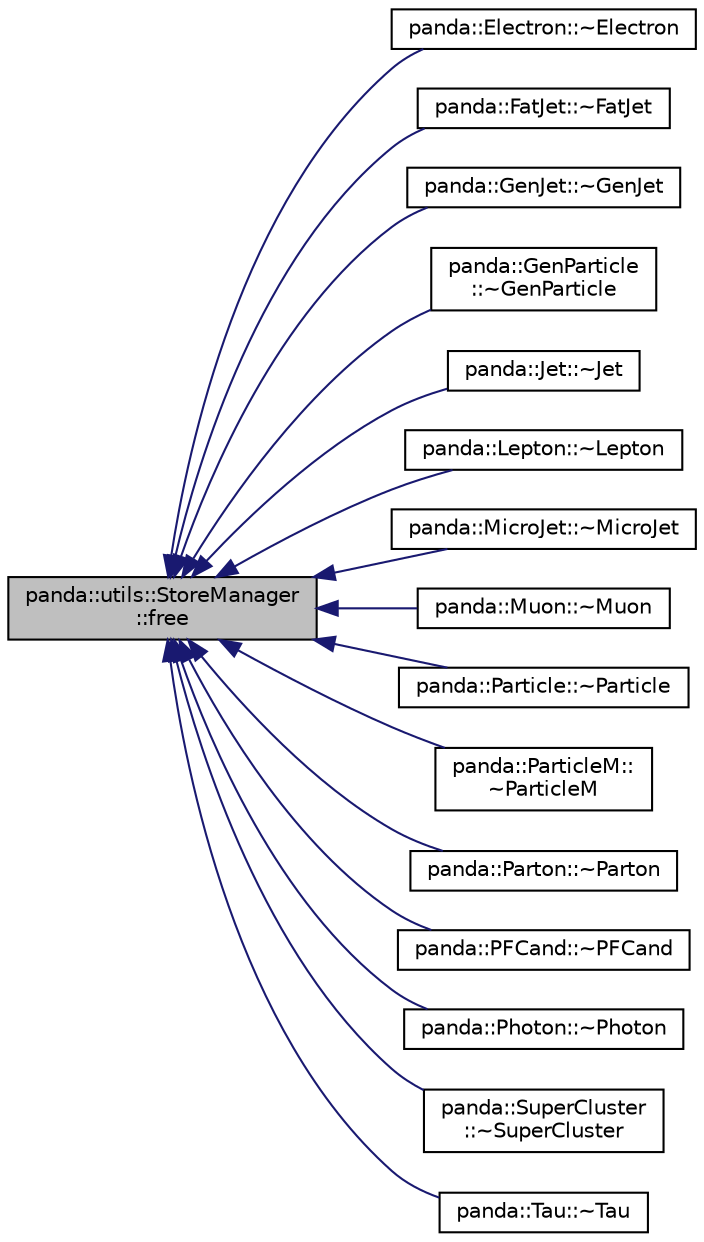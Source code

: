 digraph "panda::utils::StoreManager::free"
{
 // INTERACTIVE_SVG=YES
  edge [fontname="Helvetica",fontsize="10",labelfontname="Helvetica",labelfontsize="10"];
  node [fontname="Helvetica",fontsize="10",shape=record];
  rankdir="LR";
  Node1 [label="panda::utils::StoreManager\l::free",height=0.2,width=0.4,color="black", fillcolor="grey75", style="filled" fontcolor="black"];
  Node1 -> Node2 [dir="back",color="midnightblue",fontsize="10",style="solid"];
  Node2 [label="panda::Electron::~Electron",height=0.2,width=0.4,color="black", fillcolor="white", style="filled",URL="$classpanda_1_1Electron.html#a279592af2591ccab5cf7e6d4527dcb56"];
  Node1 -> Node3 [dir="back",color="midnightblue",fontsize="10",style="solid"];
  Node3 [label="panda::FatJet::~FatJet",height=0.2,width=0.4,color="black", fillcolor="white", style="filled",URL="$classpanda_1_1FatJet.html#a268ffcd09f28943adc44a71ee61a7066"];
  Node1 -> Node4 [dir="back",color="midnightblue",fontsize="10",style="solid"];
  Node4 [label="panda::GenJet::~GenJet",height=0.2,width=0.4,color="black", fillcolor="white", style="filled",URL="$classpanda_1_1GenJet.html#ab92fb5378518bad26b16e55697e099c5"];
  Node1 -> Node5 [dir="back",color="midnightblue",fontsize="10",style="solid"];
  Node5 [label="panda::GenParticle\l::~GenParticle",height=0.2,width=0.4,color="black", fillcolor="white", style="filled",URL="$classpanda_1_1GenParticle.html#a777f200cb71277187c952281a4994e76"];
  Node1 -> Node6 [dir="back",color="midnightblue",fontsize="10",style="solid"];
  Node6 [label="panda::Jet::~Jet",height=0.2,width=0.4,color="black", fillcolor="white", style="filled",URL="$classpanda_1_1Jet.html#a00a058429c04ae0709f4383cec5b0410"];
  Node1 -> Node7 [dir="back",color="midnightblue",fontsize="10",style="solid"];
  Node7 [label="panda::Lepton::~Lepton",height=0.2,width=0.4,color="black", fillcolor="white", style="filled",URL="$classpanda_1_1Lepton.html#a3b515cdfe0428633542031f54929f1ff"];
  Node1 -> Node8 [dir="back",color="midnightblue",fontsize="10",style="solid"];
  Node8 [label="panda::MicroJet::~MicroJet",height=0.2,width=0.4,color="black", fillcolor="white", style="filled",URL="$classpanda_1_1MicroJet.html#abe6a12070108df200cb5f8011fc8bbca"];
  Node1 -> Node9 [dir="back",color="midnightblue",fontsize="10",style="solid"];
  Node9 [label="panda::Muon::~Muon",height=0.2,width=0.4,color="black", fillcolor="white", style="filled",URL="$classpanda_1_1Muon.html#a018a7d87e4d8b9226182c8e668fa081f"];
  Node1 -> Node10 [dir="back",color="midnightblue",fontsize="10",style="solid"];
  Node10 [label="panda::Particle::~Particle",height=0.2,width=0.4,color="black", fillcolor="white", style="filled",URL="$classpanda_1_1Particle.html#a83e4d1aa75d0c1a125d0b6669bd28db5"];
  Node1 -> Node11 [dir="back",color="midnightblue",fontsize="10",style="solid"];
  Node11 [label="panda::ParticleM::\l~ParticleM",height=0.2,width=0.4,color="black", fillcolor="white", style="filled",URL="$classpanda_1_1ParticleM.html#a887046812b7972d5c76d0440d04a6f0a"];
  Node1 -> Node12 [dir="back",color="midnightblue",fontsize="10",style="solid"];
  Node12 [label="panda::Parton::~Parton",height=0.2,width=0.4,color="black", fillcolor="white", style="filled",URL="$classpanda_1_1Parton.html#a5cb68db7a6813b2403a918d303c04e53"];
  Node1 -> Node13 [dir="back",color="midnightblue",fontsize="10",style="solid"];
  Node13 [label="panda::PFCand::~PFCand",height=0.2,width=0.4,color="black", fillcolor="white", style="filled",URL="$classpanda_1_1PFCand.html#a3e01d8aefa63f555e73e160d9e585984"];
  Node1 -> Node14 [dir="back",color="midnightblue",fontsize="10",style="solid"];
  Node14 [label="panda::Photon::~Photon",height=0.2,width=0.4,color="black", fillcolor="white", style="filled",URL="$classpanda_1_1Photon.html#abe98765774ca8c543ed105e5e2592a31"];
  Node1 -> Node15 [dir="back",color="midnightblue",fontsize="10",style="solid"];
  Node15 [label="panda::SuperCluster\l::~SuperCluster",height=0.2,width=0.4,color="black", fillcolor="white", style="filled",URL="$classpanda_1_1SuperCluster.html#a5d68a5bc03396312aa59fb40ecaa7ddf"];
  Node1 -> Node16 [dir="back",color="midnightblue",fontsize="10",style="solid"];
  Node16 [label="panda::Tau::~Tau",height=0.2,width=0.4,color="black", fillcolor="white", style="filled",URL="$classpanda_1_1Tau.html#a3b9ea8c485a97fc1830810d5d111446a"];
}
